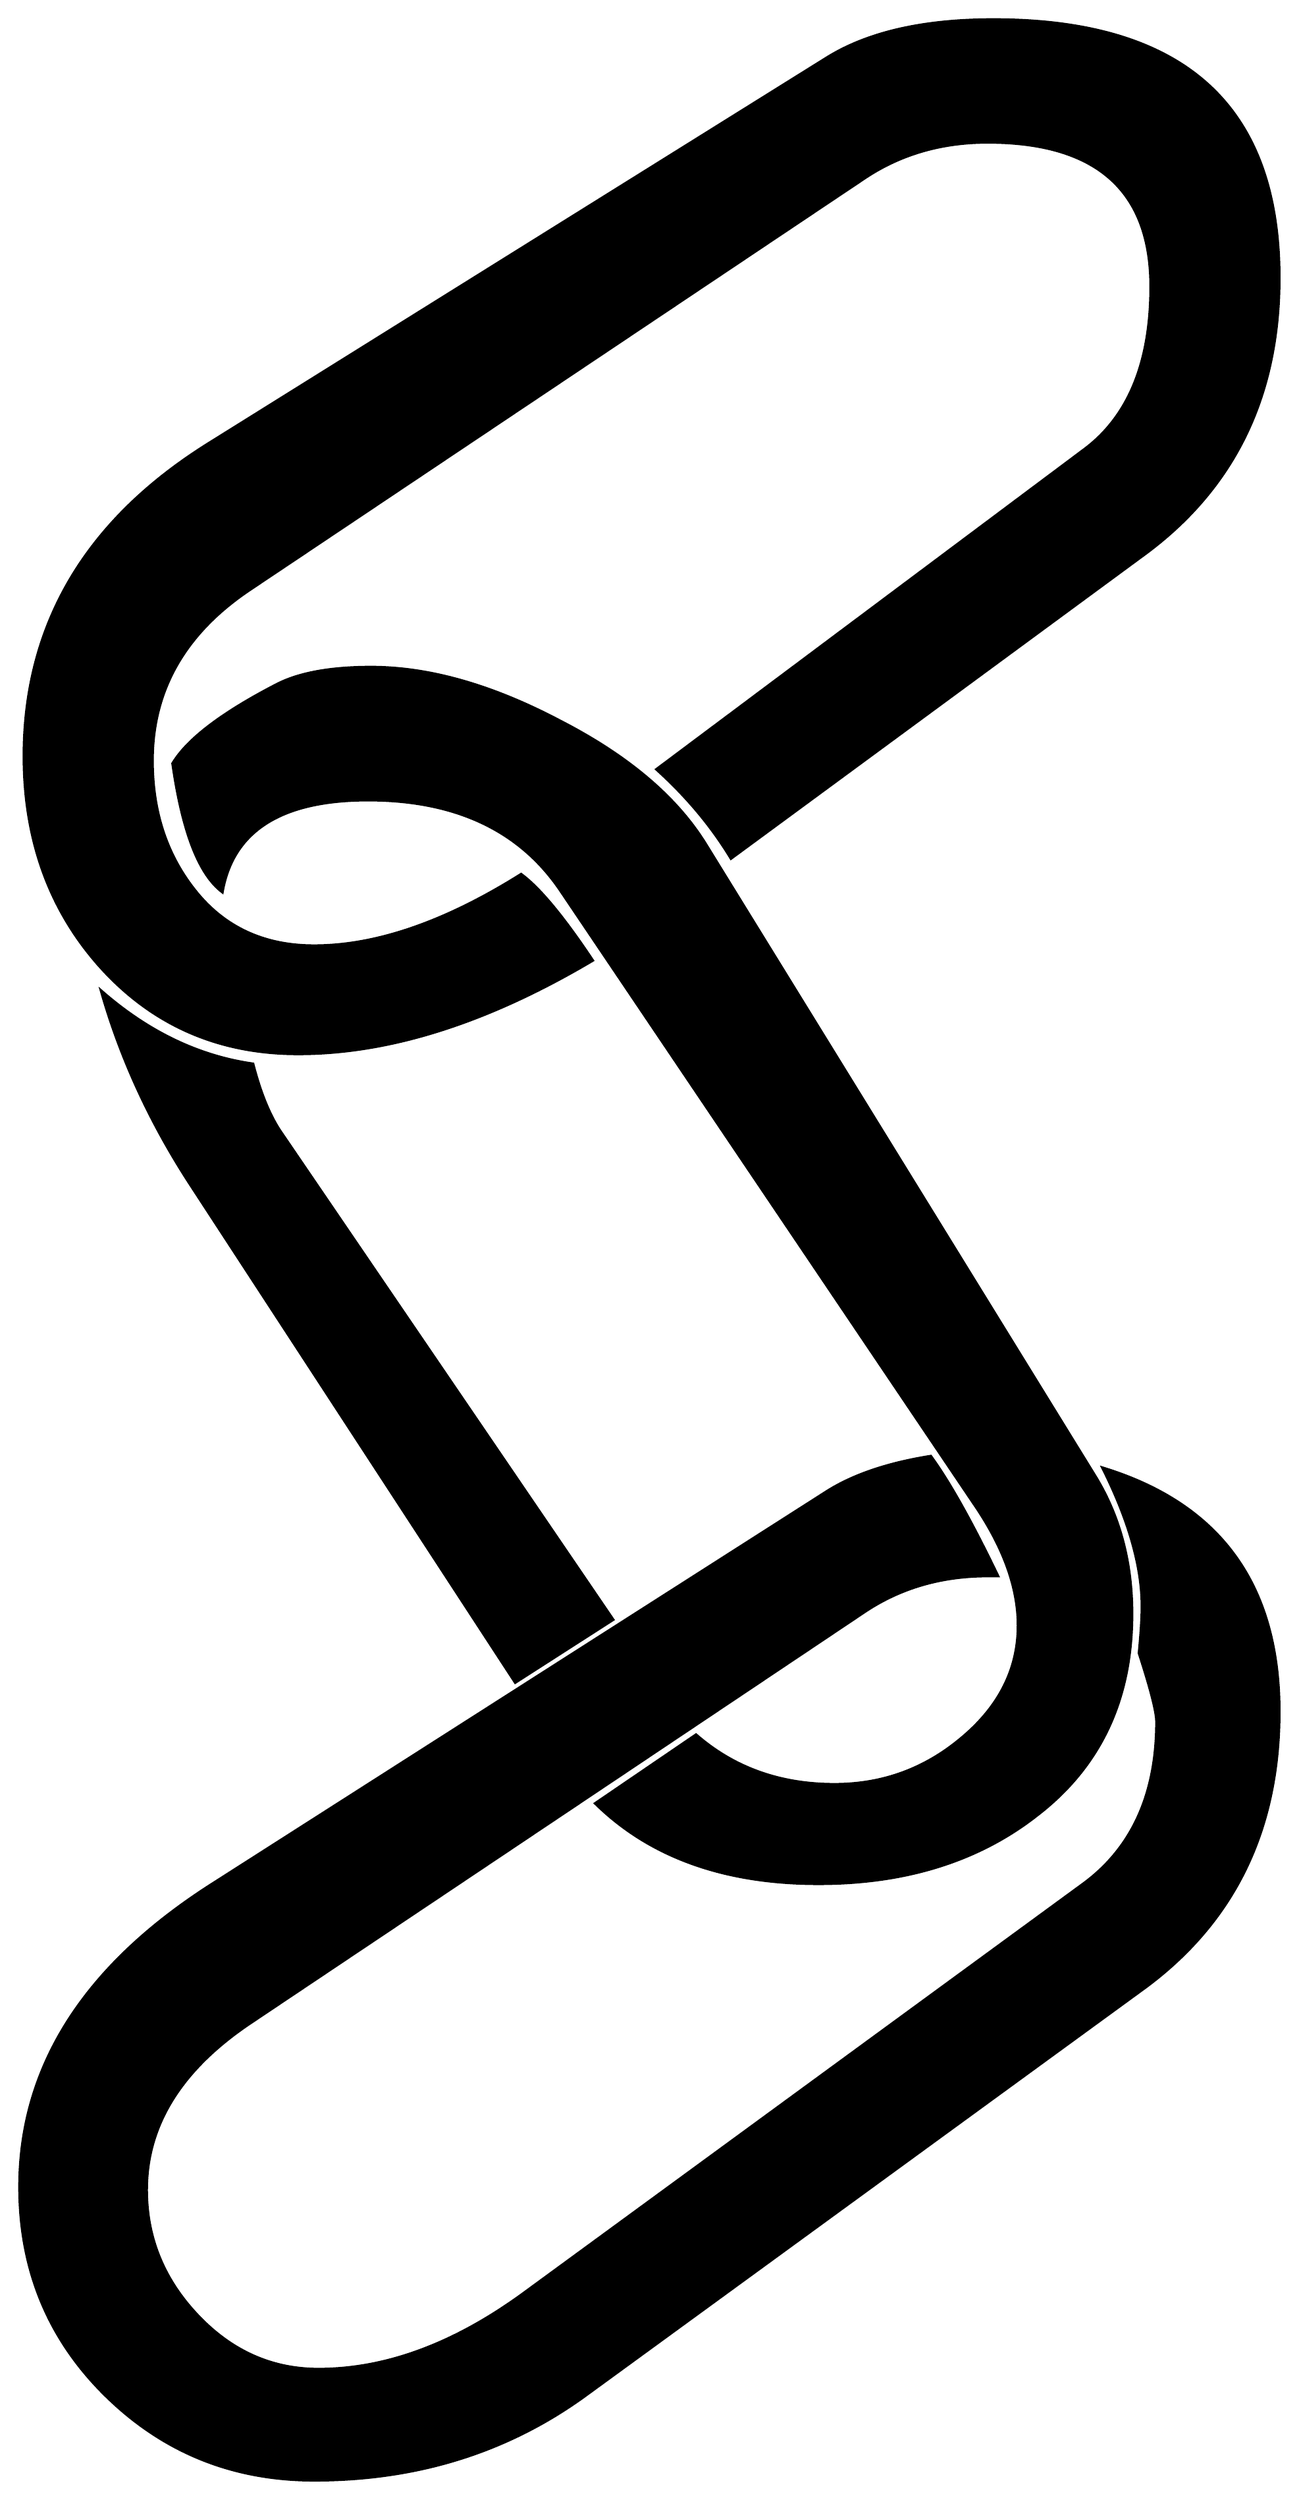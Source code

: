 


\begin{tikzpicture}[y=0.80pt, x=0.80pt, yscale=-1.0, xscale=1.0, inner sep=0pt, outer sep=0pt]
\begin{scope}[shift={(100.0,1698.0)},nonzero rule]
  \path[draw=.,fill=.,line width=1.600pt] (1456.0,-1241.0) ..
    controls (1456.0,-1159.667) and (1425.0,-1096.333) ..
    (1363.0,-1051.0) -- (1080.0,-843.0) .. controls
    (1066.667,-865.0) and (1049.667,-885.333) .. (1029.0,-904.0) --
    (1322.0,-1123.0) .. controls (1352.667,-1145.667) and
    (1368.0,-1183.0) .. (1368.0,-1235.0) .. controls
    (1368.0,-1301.0) and (1330.667,-1334.0) .. (1256.0,-1334.0) ..
    controls (1224.0,-1334.0) and (1195.667,-1325.667) ..
    (1171.0,-1309.0) -- (751.0,-1028.0) .. controls
    (705.667,-998.0) and (683.0,-958.667) .. (683.0,-910.0) ..
    controls (683.0,-874.667) and (693.0,-844.667) .. (713.0,-820.0)
    .. controls (733.0,-795.333) and (760.0,-783.0) ..
    (794.0,-783.0) .. controls (836.667,-783.0) and (884.0,-799.333)
    .. (936.0,-832.0) .. controls (948.667,-822.667) and
    (965.0,-803.0) .. (985.0,-773.0) .. controls (913.0,-730.333)
    and (845.667,-709.0) .. (783.0,-709.0) .. controls
    (727.667,-709.0) and (682.0,-729.333) .. (646.0,-770.0) ..
    controls (612.0,-808.667) and (595.0,-856.333) .. (595.0,-913.0)
    .. controls (595.0,-1003.0) and (637.0,-1074.333) ..
    (721.0,-1127.0) -- (1146.0,-1392.0) .. controls
    (1174.0,-1409.333) and (1212.0,-1418.0) .. (1260.0,-1418.0) ..
    controls (1390.667,-1418.0) and (1456.0,-1359.0) ..
    (1456.0,-1241.0) -- cycle(1355.0,-325.0) .. controls
    (1355.0,-266.333) and (1333.333,-220.333) .. (1290.0,-187.0) ..
    controls (1250.0,-155.667) and (1200.0,-140.0) ..
    (1140.0,-140.0) .. controls (1075.333,-140.0) and
    (1024.333,-158.333) .. (987.0,-195.0) -- (1056.0,-242.0) ..
    controls (1082.0,-219.333) and (1113.667,-208.0) ..
    (1151.0,-208.0) .. controls (1183.0,-208.0) and
    (1211.333,-218.0) .. (1236.0,-238.0) .. controls
    (1263.333,-260.0) and (1277.0,-286.333) .. (1277.0,-317.0) ..
    controls (1277.0,-343.0) and (1267.0,-370.667) ..
    (1247.0,-400.0) -- (963.0,-821.0) .. controls (935.0,-862.333)
    and (891.0,-883.0) .. (831.0,-883.0) .. controls
    (771.667,-883.0) and (738.333,-862.0) .. (731.0,-820.0) ..
    controls (715.0,-832.0) and (703.667,-861.333) .. (697.0,-908.0)
    .. controls (707.0,-924.667) and (730.667,-942.667) ..
    (768.0,-962.0) .. controls (783.333,-970.0) and (805.0,-974.0)
    .. (833.0,-974.0) .. controls (873.0,-974.0) and
    (916.333,-961.667) .. (963.0,-937.0) .. controls (1009.667,-913.0)
    and (1043.0,-884.667) .. (1063.0,-852.0) -- (1330.0,-419.0) ..
    controls (1346.667,-391.667) and (1355.0,-360.333) ..
    (1355.0,-325.0) -- cycle(999.0,-321.0) -- (932.0,-278.0) --
    (710.0,-618.0) .. controls (682.0,-660.667) and (661.333,-705.333)
    .. (648.0,-752.0) .. controls (680.0,-724.0) and
    (714.667,-707.333) .. (752.0,-702.0) .. controls (757.333,-681.333)
    and (764.0,-665.333) .. (772.0,-654.0) -- (999.0,-321.0) --
    cycle(1456.0,-258.0) .. controls (1456.0,-176.667) and
    (1425.0,-113.333) .. (1363.0,-68.0) -- (980.0,211.0) ..
    controls (926.667,249.667) and (864.667,269.0) .. (794.0,269.0) ..
    controls (738.0,269.0) and (690.333,249.667) .. (651.0,211.0) ..
    controls (611.667,172.333) and (592.0,124.667) .. (592.0,68.0) ..
    controls (592.0,-14.0) and (635.667,-83.0) .. (723.0,-139.0)
    -- (1146.0,-409.0) .. controls (1164.0,-420.333) and
    (1187.667,-428.333) .. (1217.0,-433.0) .. controls
    (1229.667,-415.667) and (1245.0,-388.333) .. (1263.0,-351.0) --
    (1256.0,-351.0) .. controls (1224.0,-351.0) and
    (1195.667,-342.667) .. (1171.0,-326.0) -- (751.0,-45.0) ..
    controls (703.0,-13.0) and (679.0,25.333) .. (679.0,70.0) ..
    controls (679.0,102.667) and (690.667,131.333) .. (714.0,156.0) ..
    controls (737.333,180.667) and (765.0,193.0) .. (797.0,193.0) ..
    controls (843.667,193.0) and (891.0,175.333) .. (939.0,140.0) --
    (1322.0,-140.0) .. controls (1355.333,-164.667) and
    (1372.0,-201.667) .. (1372.0,-251.0) .. controls
    (1372.0,-257.667) and (1368.0,-273.333) .. (1360.0,-298.0) ..
    controls (1361.333,-312.0) and (1362.0,-322.667) ..
    (1362.0,-330.0) .. controls (1362.0,-357.333) and
    (1353.0,-389.0) .. (1335.0,-425.0) .. controls
    (1415.667,-400.333) and (1456.0,-344.667) .. (1456.0,-258.0) --
    cycle;
\end{scope}

\end{tikzpicture}


